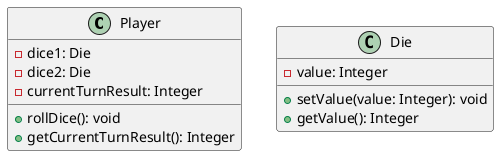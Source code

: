 @startuml
   class Player {
       - dice1: Die
       - dice2: Die
       - currentTurnResult: Integer
       + rollDice(): void
       + getCurrentTurnResult(): Integer
   }

   class Die {
       - value: Integer
       + setValue(value: Integer): void
       + getValue(): Integer
   }
   @enduml